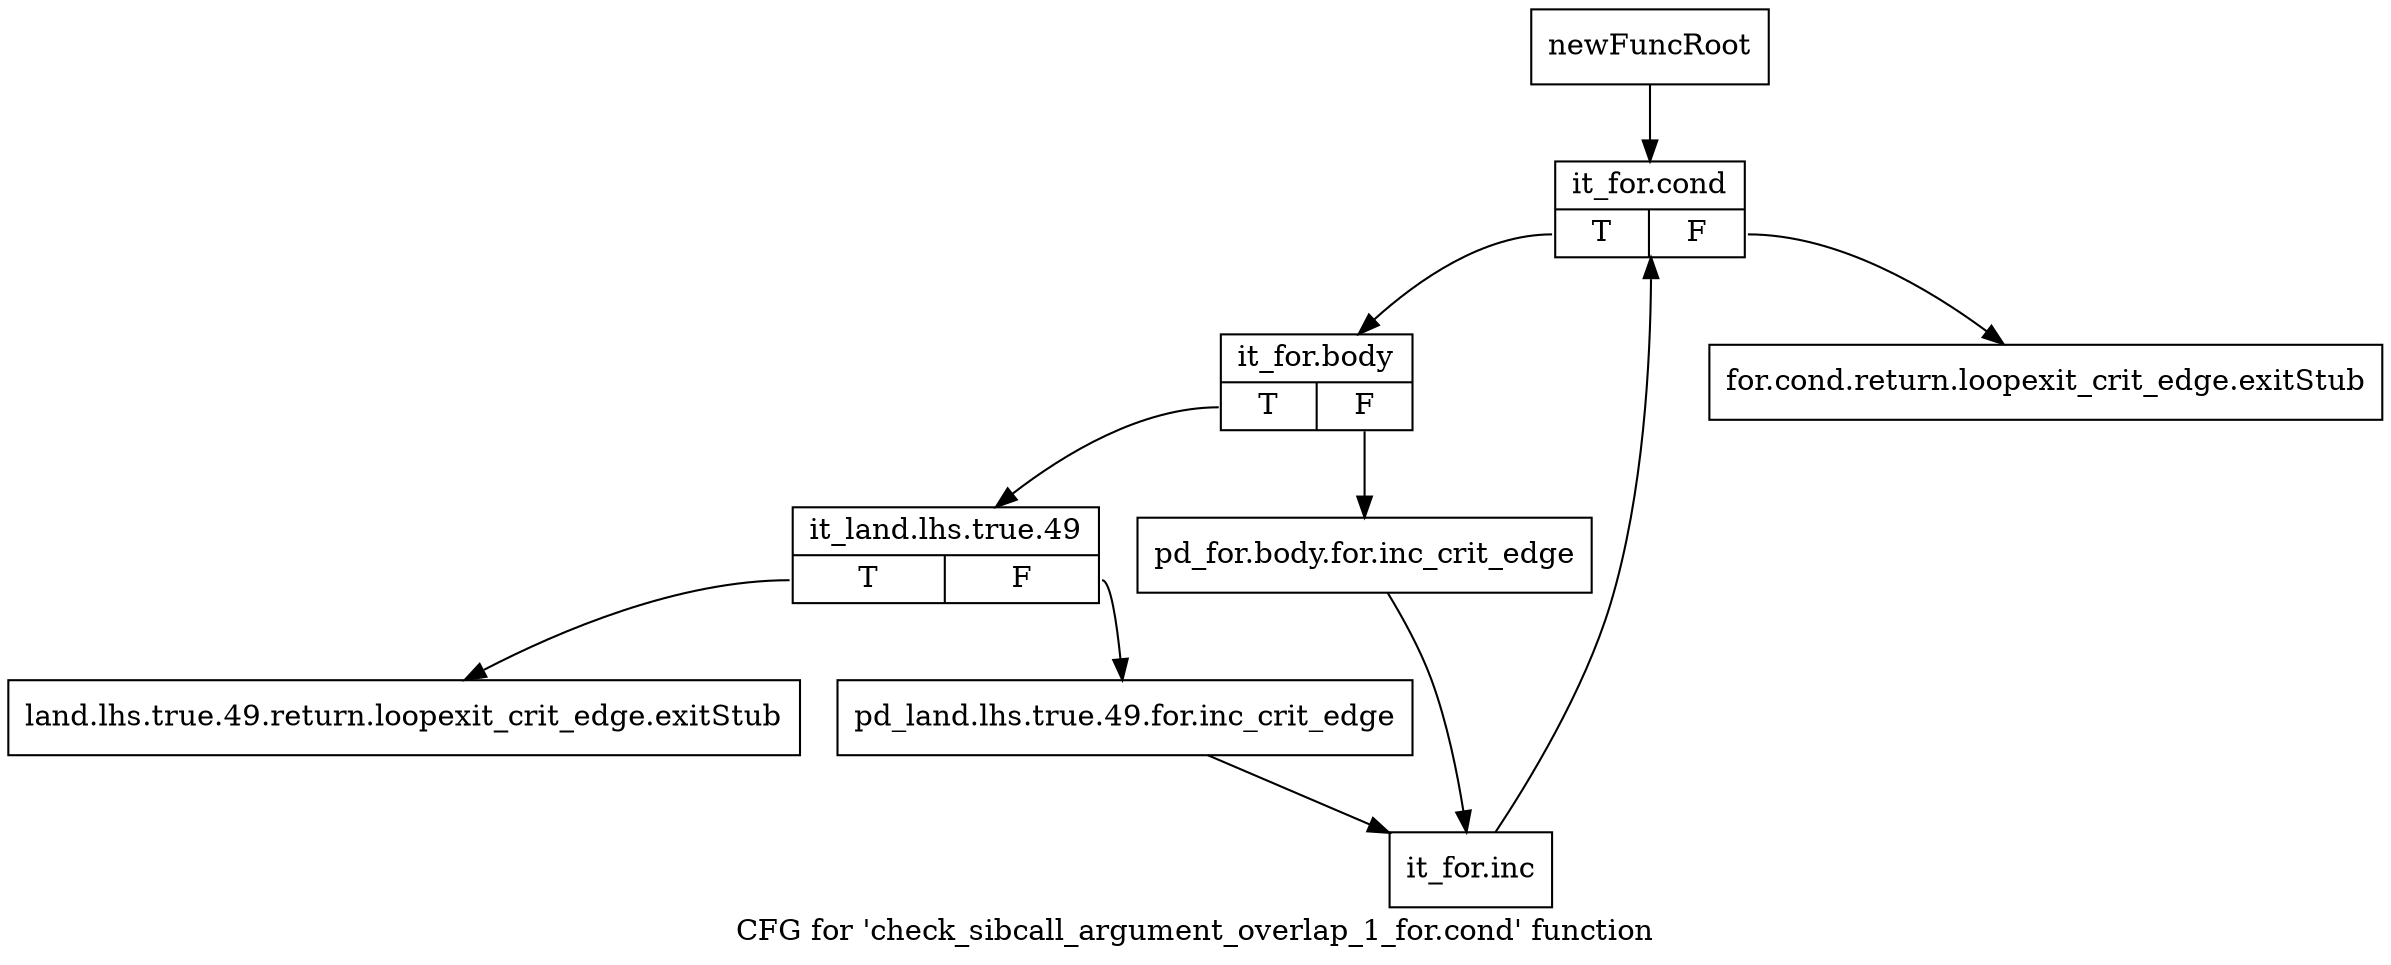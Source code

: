 digraph "CFG for 'check_sibcall_argument_overlap_1_for.cond' function" {
	label="CFG for 'check_sibcall_argument_overlap_1_for.cond' function";

	Node0x7a9bc20 [shape=record,label="{newFuncRoot}"];
	Node0x7a9bc20 -> Node0x7aa6a80;
	Node0x7a9bc70 [shape=record,label="{for.cond.return.loopexit_crit_edge.exitStub}"];
	Node0x7aa6a30 [shape=record,label="{land.lhs.true.49.return.loopexit_crit_edge.exitStub}"];
	Node0x7aa6a80 [shape=record,label="{it_for.cond|{<s0>T|<s1>F}}"];
	Node0x7aa6a80:s0 -> Node0x7aa6ad0;
	Node0x7aa6a80:s1 -> Node0x7a9bc70;
	Node0x7aa6ad0 [shape=record,label="{it_for.body|{<s0>T|<s1>F}}"];
	Node0x7aa6ad0:s0 -> Node0x7aa6b70;
	Node0x7aa6ad0:s1 -> Node0x7aa6b20;
	Node0x7aa6b20 [shape=record,label="{pd_for.body.for.inc_crit_edge}"];
	Node0x7aa6b20 -> Node0x7aa6c10;
	Node0x7aa6b70 [shape=record,label="{it_land.lhs.true.49|{<s0>T|<s1>F}}"];
	Node0x7aa6b70:s0 -> Node0x7aa6a30;
	Node0x7aa6b70:s1 -> Node0x7aa6bc0;
	Node0x7aa6bc0 [shape=record,label="{pd_land.lhs.true.49.for.inc_crit_edge}"];
	Node0x7aa6bc0 -> Node0x7aa6c10;
	Node0x7aa6c10 [shape=record,label="{it_for.inc}"];
	Node0x7aa6c10 -> Node0x7aa6a80;
}
